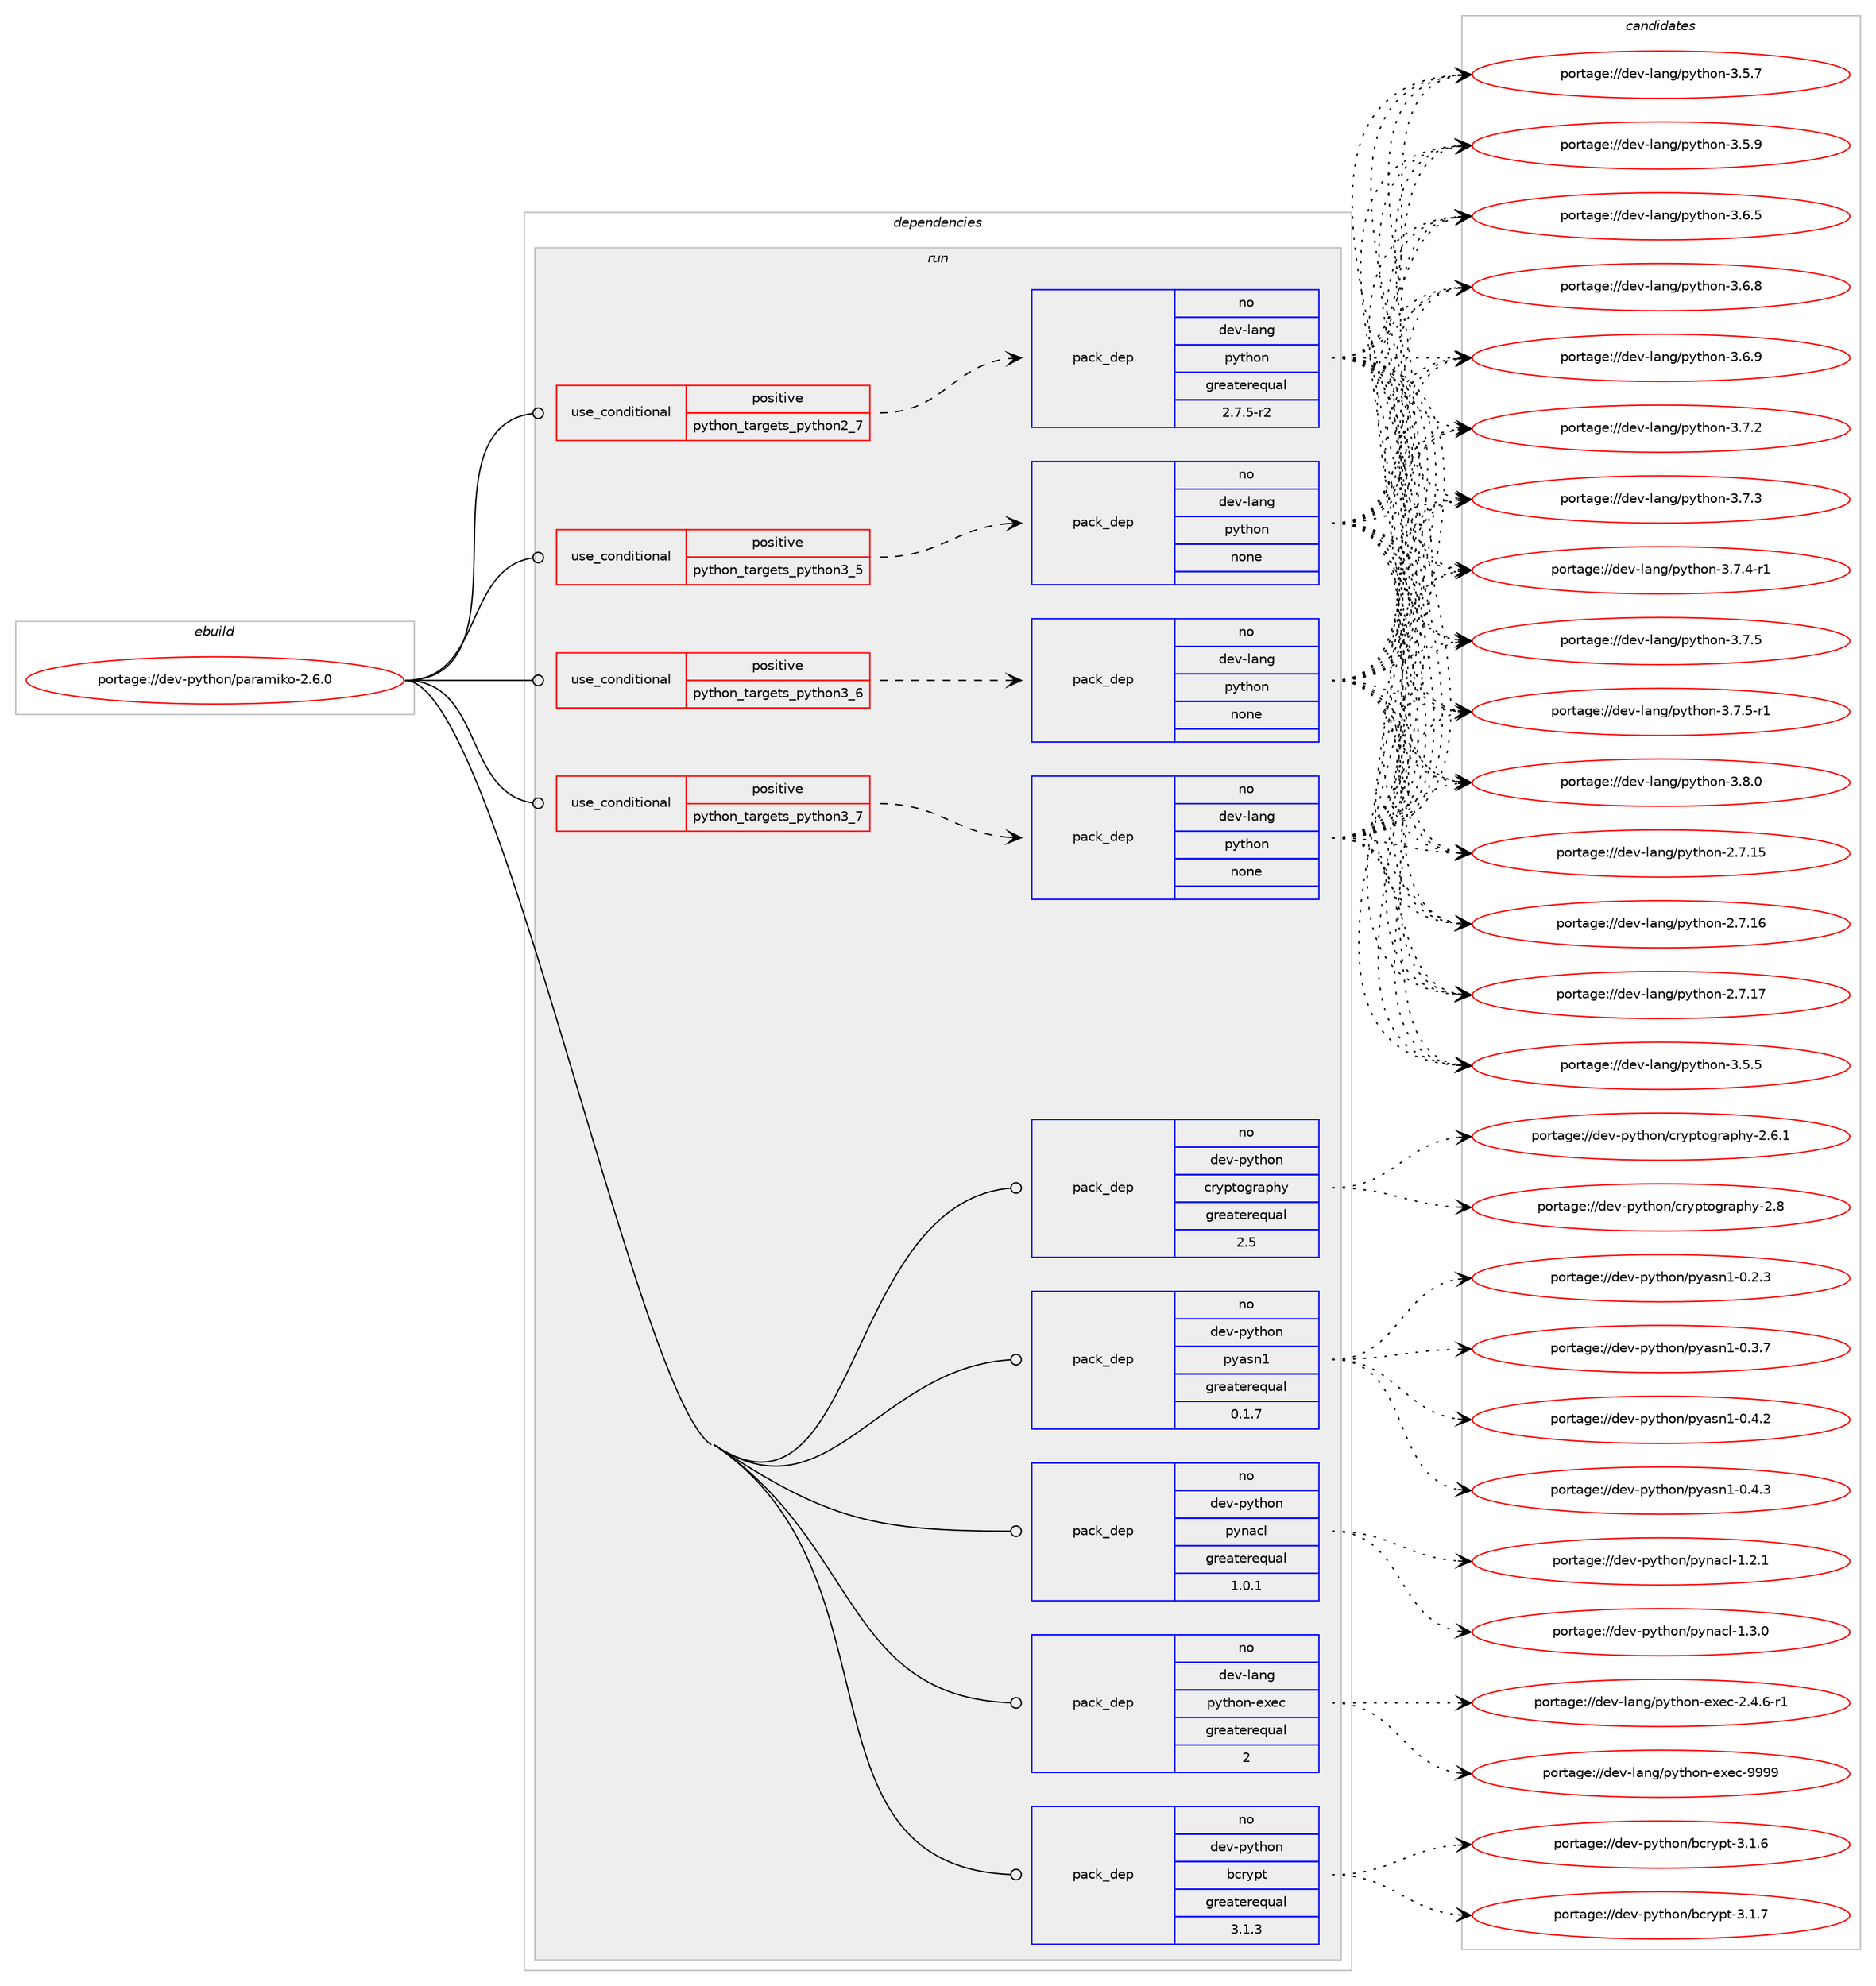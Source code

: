 digraph prolog {

# *************
# Graph options
# *************

newrank=true;
concentrate=true;
compound=true;
graph [rankdir=LR,fontname=Helvetica,fontsize=10,ranksep=1.5];#, ranksep=2.5, nodesep=0.2];
edge  [arrowhead=vee];
node  [fontname=Helvetica,fontsize=10];

# **********
# The ebuild
# **********

subgraph cluster_leftcol {
color=gray;
rank=same;
label=<<i>ebuild</i>>;
id [label="portage://dev-python/paramiko-2.6.0", color=red, width=4, href="../dev-python/paramiko-2.6.0.svg"];
}

# ****************
# The dependencies
# ****************

subgraph cluster_midcol {
color=gray;
label=<<i>dependencies</i>>;
subgraph cluster_compile {
fillcolor="#eeeeee";
style=filled;
label=<<i>compile</i>>;
}
subgraph cluster_compileandrun {
fillcolor="#eeeeee";
style=filled;
label=<<i>compile and run</i>>;
}
subgraph cluster_run {
fillcolor="#eeeeee";
style=filled;
label=<<i>run</i>>;
subgraph cond33348 {
dependency155619 [label=<<TABLE BORDER="0" CELLBORDER="1" CELLSPACING="0" CELLPADDING="4"><TR><TD ROWSPAN="3" CELLPADDING="10">use_conditional</TD></TR><TR><TD>positive</TD></TR><TR><TD>python_targets_python2_7</TD></TR></TABLE>>, shape=none, color=red];
subgraph pack118910 {
dependency155620 [label=<<TABLE BORDER="0" CELLBORDER="1" CELLSPACING="0" CELLPADDING="4" WIDTH="220"><TR><TD ROWSPAN="6" CELLPADDING="30">pack_dep</TD></TR><TR><TD WIDTH="110">no</TD></TR><TR><TD>dev-lang</TD></TR><TR><TD>python</TD></TR><TR><TD>greaterequal</TD></TR><TR><TD>2.7.5-r2</TD></TR></TABLE>>, shape=none, color=blue];
}
dependency155619:e -> dependency155620:w [weight=20,style="dashed",arrowhead="vee"];
}
id:e -> dependency155619:w [weight=20,style="solid",arrowhead="odot"];
subgraph cond33349 {
dependency155621 [label=<<TABLE BORDER="0" CELLBORDER="1" CELLSPACING="0" CELLPADDING="4"><TR><TD ROWSPAN="3" CELLPADDING="10">use_conditional</TD></TR><TR><TD>positive</TD></TR><TR><TD>python_targets_python3_5</TD></TR></TABLE>>, shape=none, color=red];
subgraph pack118911 {
dependency155622 [label=<<TABLE BORDER="0" CELLBORDER="1" CELLSPACING="0" CELLPADDING="4" WIDTH="220"><TR><TD ROWSPAN="6" CELLPADDING="30">pack_dep</TD></TR><TR><TD WIDTH="110">no</TD></TR><TR><TD>dev-lang</TD></TR><TR><TD>python</TD></TR><TR><TD>none</TD></TR><TR><TD></TD></TR></TABLE>>, shape=none, color=blue];
}
dependency155621:e -> dependency155622:w [weight=20,style="dashed",arrowhead="vee"];
}
id:e -> dependency155621:w [weight=20,style="solid",arrowhead="odot"];
subgraph cond33350 {
dependency155623 [label=<<TABLE BORDER="0" CELLBORDER="1" CELLSPACING="0" CELLPADDING="4"><TR><TD ROWSPAN="3" CELLPADDING="10">use_conditional</TD></TR><TR><TD>positive</TD></TR><TR><TD>python_targets_python3_6</TD></TR></TABLE>>, shape=none, color=red];
subgraph pack118912 {
dependency155624 [label=<<TABLE BORDER="0" CELLBORDER="1" CELLSPACING="0" CELLPADDING="4" WIDTH="220"><TR><TD ROWSPAN="6" CELLPADDING="30">pack_dep</TD></TR><TR><TD WIDTH="110">no</TD></TR><TR><TD>dev-lang</TD></TR><TR><TD>python</TD></TR><TR><TD>none</TD></TR><TR><TD></TD></TR></TABLE>>, shape=none, color=blue];
}
dependency155623:e -> dependency155624:w [weight=20,style="dashed",arrowhead="vee"];
}
id:e -> dependency155623:w [weight=20,style="solid",arrowhead="odot"];
subgraph cond33351 {
dependency155625 [label=<<TABLE BORDER="0" CELLBORDER="1" CELLSPACING="0" CELLPADDING="4"><TR><TD ROWSPAN="3" CELLPADDING="10">use_conditional</TD></TR><TR><TD>positive</TD></TR><TR><TD>python_targets_python3_7</TD></TR></TABLE>>, shape=none, color=red];
subgraph pack118913 {
dependency155626 [label=<<TABLE BORDER="0" CELLBORDER="1" CELLSPACING="0" CELLPADDING="4" WIDTH="220"><TR><TD ROWSPAN="6" CELLPADDING="30">pack_dep</TD></TR><TR><TD WIDTH="110">no</TD></TR><TR><TD>dev-lang</TD></TR><TR><TD>python</TD></TR><TR><TD>none</TD></TR><TR><TD></TD></TR></TABLE>>, shape=none, color=blue];
}
dependency155625:e -> dependency155626:w [weight=20,style="dashed",arrowhead="vee"];
}
id:e -> dependency155625:w [weight=20,style="solid",arrowhead="odot"];
subgraph pack118914 {
dependency155627 [label=<<TABLE BORDER="0" CELLBORDER="1" CELLSPACING="0" CELLPADDING="4" WIDTH="220"><TR><TD ROWSPAN="6" CELLPADDING="30">pack_dep</TD></TR><TR><TD WIDTH="110">no</TD></TR><TR><TD>dev-lang</TD></TR><TR><TD>python-exec</TD></TR><TR><TD>greaterequal</TD></TR><TR><TD>2</TD></TR></TABLE>>, shape=none, color=blue];
}
id:e -> dependency155627:w [weight=20,style="solid",arrowhead="odot"];
subgraph pack118915 {
dependency155628 [label=<<TABLE BORDER="0" CELLBORDER="1" CELLSPACING="0" CELLPADDING="4" WIDTH="220"><TR><TD ROWSPAN="6" CELLPADDING="30">pack_dep</TD></TR><TR><TD WIDTH="110">no</TD></TR><TR><TD>dev-python</TD></TR><TR><TD>bcrypt</TD></TR><TR><TD>greaterequal</TD></TR><TR><TD>3.1.3</TD></TR></TABLE>>, shape=none, color=blue];
}
id:e -> dependency155628:w [weight=20,style="solid",arrowhead="odot"];
subgraph pack118916 {
dependency155629 [label=<<TABLE BORDER="0" CELLBORDER="1" CELLSPACING="0" CELLPADDING="4" WIDTH="220"><TR><TD ROWSPAN="6" CELLPADDING="30">pack_dep</TD></TR><TR><TD WIDTH="110">no</TD></TR><TR><TD>dev-python</TD></TR><TR><TD>cryptography</TD></TR><TR><TD>greaterequal</TD></TR><TR><TD>2.5</TD></TR></TABLE>>, shape=none, color=blue];
}
id:e -> dependency155629:w [weight=20,style="solid",arrowhead="odot"];
subgraph pack118917 {
dependency155630 [label=<<TABLE BORDER="0" CELLBORDER="1" CELLSPACING="0" CELLPADDING="4" WIDTH="220"><TR><TD ROWSPAN="6" CELLPADDING="30">pack_dep</TD></TR><TR><TD WIDTH="110">no</TD></TR><TR><TD>dev-python</TD></TR><TR><TD>pyasn1</TD></TR><TR><TD>greaterequal</TD></TR><TR><TD>0.1.7</TD></TR></TABLE>>, shape=none, color=blue];
}
id:e -> dependency155630:w [weight=20,style="solid",arrowhead="odot"];
subgraph pack118918 {
dependency155631 [label=<<TABLE BORDER="0" CELLBORDER="1" CELLSPACING="0" CELLPADDING="4" WIDTH="220"><TR><TD ROWSPAN="6" CELLPADDING="30">pack_dep</TD></TR><TR><TD WIDTH="110">no</TD></TR><TR><TD>dev-python</TD></TR><TR><TD>pynacl</TD></TR><TR><TD>greaterequal</TD></TR><TR><TD>1.0.1</TD></TR></TABLE>>, shape=none, color=blue];
}
id:e -> dependency155631:w [weight=20,style="solid",arrowhead="odot"];
}
}

# **************
# The candidates
# **************

subgraph cluster_choices {
rank=same;
color=gray;
label=<<i>candidates</i>>;

subgraph choice118910 {
color=black;
nodesep=1;
choiceportage10010111845108971101034711212111610411111045504655464953 [label="portage://dev-lang/python-2.7.15", color=red, width=4,href="../dev-lang/python-2.7.15.svg"];
choiceportage10010111845108971101034711212111610411111045504655464954 [label="portage://dev-lang/python-2.7.16", color=red, width=4,href="../dev-lang/python-2.7.16.svg"];
choiceportage10010111845108971101034711212111610411111045504655464955 [label="portage://dev-lang/python-2.7.17", color=red, width=4,href="../dev-lang/python-2.7.17.svg"];
choiceportage100101118451089711010347112121116104111110455146534653 [label="portage://dev-lang/python-3.5.5", color=red, width=4,href="../dev-lang/python-3.5.5.svg"];
choiceportage100101118451089711010347112121116104111110455146534655 [label="portage://dev-lang/python-3.5.7", color=red, width=4,href="../dev-lang/python-3.5.7.svg"];
choiceportage100101118451089711010347112121116104111110455146534657 [label="portage://dev-lang/python-3.5.9", color=red, width=4,href="../dev-lang/python-3.5.9.svg"];
choiceportage100101118451089711010347112121116104111110455146544653 [label="portage://dev-lang/python-3.6.5", color=red, width=4,href="../dev-lang/python-3.6.5.svg"];
choiceportage100101118451089711010347112121116104111110455146544656 [label="portage://dev-lang/python-3.6.8", color=red, width=4,href="../dev-lang/python-3.6.8.svg"];
choiceportage100101118451089711010347112121116104111110455146544657 [label="portage://dev-lang/python-3.6.9", color=red, width=4,href="../dev-lang/python-3.6.9.svg"];
choiceportage100101118451089711010347112121116104111110455146554650 [label="portage://dev-lang/python-3.7.2", color=red, width=4,href="../dev-lang/python-3.7.2.svg"];
choiceportage100101118451089711010347112121116104111110455146554651 [label="portage://dev-lang/python-3.7.3", color=red, width=4,href="../dev-lang/python-3.7.3.svg"];
choiceportage1001011184510897110103471121211161041111104551465546524511449 [label="portage://dev-lang/python-3.7.4-r1", color=red, width=4,href="../dev-lang/python-3.7.4-r1.svg"];
choiceportage100101118451089711010347112121116104111110455146554653 [label="portage://dev-lang/python-3.7.5", color=red, width=4,href="../dev-lang/python-3.7.5.svg"];
choiceportage1001011184510897110103471121211161041111104551465546534511449 [label="portage://dev-lang/python-3.7.5-r1", color=red, width=4,href="../dev-lang/python-3.7.5-r1.svg"];
choiceportage100101118451089711010347112121116104111110455146564648 [label="portage://dev-lang/python-3.8.0", color=red, width=4,href="../dev-lang/python-3.8.0.svg"];
dependency155620:e -> choiceportage10010111845108971101034711212111610411111045504655464953:w [style=dotted,weight="100"];
dependency155620:e -> choiceportage10010111845108971101034711212111610411111045504655464954:w [style=dotted,weight="100"];
dependency155620:e -> choiceportage10010111845108971101034711212111610411111045504655464955:w [style=dotted,weight="100"];
dependency155620:e -> choiceportage100101118451089711010347112121116104111110455146534653:w [style=dotted,weight="100"];
dependency155620:e -> choiceportage100101118451089711010347112121116104111110455146534655:w [style=dotted,weight="100"];
dependency155620:e -> choiceportage100101118451089711010347112121116104111110455146534657:w [style=dotted,weight="100"];
dependency155620:e -> choiceportage100101118451089711010347112121116104111110455146544653:w [style=dotted,weight="100"];
dependency155620:e -> choiceportage100101118451089711010347112121116104111110455146544656:w [style=dotted,weight="100"];
dependency155620:e -> choiceportage100101118451089711010347112121116104111110455146544657:w [style=dotted,weight="100"];
dependency155620:e -> choiceportage100101118451089711010347112121116104111110455146554650:w [style=dotted,weight="100"];
dependency155620:e -> choiceportage100101118451089711010347112121116104111110455146554651:w [style=dotted,weight="100"];
dependency155620:e -> choiceportage1001011184510897110103471121211161041111104551465546524511449:w [style=dotted,weight="100"];
dependency155620:e -> choiceportage100101118451089711010347112121116104111110455146554653:w [style=dotted,weight="100"];
dependency155620:e -> choiceportage1001011184510897110103471121211161041111104551465546534511449:w [style=dotted,weight="100"];
dependency155620:e -> choiceportage100101118451089711010347112121116104111110455146564648:w [style=dotted,weight="100"];
}
subgraph choice118911 {
color=black;
nodesep=1;
choiceportage10010111845108971101034711212111610411111045504655464953 [label="portage://dev-lang/python-2.7.15", color=red, width=4,href="../dev-lang/python-2.7.15.svg"];
choiceportage10010111845108971101034711212111610411111045504655464954 [label="portage://dev-lang/python-2.7.16", color=red, width=4,href="../dev-lang/python-2.7.16.svg"];
choiceportage10010111845108971101034711212111610411111045504655464955 [label="portage://dev-lang/python-2.7.17", color=red, width=4,href="../dev-lang/python-2.7.17.svg"];
choiceportage100101118451089711010347112121116104111110455146534653 [label="portage://dev-lang/python-3.5.5", color=red, width=4,href="../dev-lang/python-3.5.5.svg"];
choiceportage100101118451089711010347112121116104111110455146534655 [label="portage://dev-lang/python-3.5.7", color=red, width=4,href="../dev-lang/python-3.5.7.svg"];
choiceportage100101118451089711010347112121116104111110455146534657 [label="portage://dev-lang/python-3.5.9", color=red, width=4,href="../dev-lang/python-3.5.9.svg"];
choiceportage100101118451089711010347112121116104111110455146544653 [label="portage://dev-lang/python-3.6.5", color=red, width=4,href="../dev-lang/python-3.6.5.svg"];
choiceportage100101118451089711010347112121116104111110455146544656 [label="portage://dev-lang/python-3.6.8", color=red, width=4,href="../dev-lang/python-3.6.8.svg"];
choiceportage100101118451089711010347112121116104111110455146544657 [label="portage://dev-lang/python-3.6.9", color=red, width=4,href="../dev-lang/python-3.6.9.svg"];
choiceportage100101118451089711010347112121116104111110455146554650 [label="portage://dev-lang/python-3.7.2", color=red, width=4,href="../dev-lang/python-3.7.2.svg"];
choiceportage100101118451089711010347112121116104111110455146554651 [label="portage://dev-lang/python-3.7.3", color=red, width=4,href="../dev-lang/python-3.7.3.svg"];
choiceportage1001011184510897110103471121211161041111104551465546524511449 [label="portage://dev-lang/python-3.7.4-r1", color=red, width=4,href="../dev-lang/python-3.7.4-r1.svg"];
choiceportage100101118451089711010347112121116104111110455146554653 [label="portage://dev-lang/python-3.7.5", color=red, width=4,href="../dev-lang/python-3.7.5.svg"];
choiceportage1001011184510897110103471121211161041111104551465546534511449 [label="portage://dev-lang/python-3.7.5-r1", color=red, width=4,href="../dev-lang/python-3.7.5-r1.svg"];
choiceportage100101118451089711010347112121116104111110455146564648 [label="portage://dev-lang/python-3.8.0", color=red, width=4,href="../dev-lang/python-3.8.0.svg"];
dependency155622:e -> choiceportage10010111845108971101034711212111610411111045504655464953:w [style=dotted,weight="100"];
dependency155622:e -> choiceportage10010111845108971101034711212111610411111045504655464954:w [style=dotted,weight="100"];
dependency155622:e -> choiceportage10010111845108971101034711212111610411111045504655464955:w [style=dotted,weight="100"];
dependency155622:e -> choiceportage100101118451089711010347112121116104111110455146534653:w [style=dotted,weight="100"];
dependency155622:e -> choiceportage100101118451089711010347112121116104111110455146534655:w [style=dotted,weight="100"];
dependency155622:e -> choiceportage100101118451089711010347112121116104111110455146534657:w [style=dotted,weight="100"];
dependency155622:e -> choiceportage100101118451089711010347112121116104111110455146544653:w [style=dotted,weight="100"];
dependency155622:e -> choiceportage100101118451089711010347112121116104111110455146544656:w [style=dotted,weight="100"];
dependency155622:e -> choiceportage100101118451089711010347112121116104111110455146544657:w [style=dotted,weight="100"];
dependency155622:e -> choiceportage100101118451089711010347112121116104111110455146554650:w [style=dotted,weight="100"];
dependency155622:e -> choiceportage100101118451089711010347112121116104111110455146554651:w [style=dotted,weight="100"];
dependency155622:e -> choiceportage1001011184510897110103471121211161041111104551465546524511449:w [style=dotted,weight="100"];
dependency155622:e -> choiceportage100101118451089711010347112121116104111110455146554653:w [style=dotted,weight="100"];
dependency155622:e -> choiceportage1001011184510897110103471121211161041111104551465546534511449:w [style=dotted,weight="100"];
dependency155622:e -> choiceportage100101118451089711010347112121116104111110455146564648:w [style=dotted,weight="100"];
}
subgraph choice118912 {
color=black;
nodesep=1;
choiceportage10010111845108971101034711212111610411111045504655464953 [label="portage://dev-lang/python-2.7.15", color=red, width=4,href="../dev-lang/python-2.7.15.svg"];
choiceportage10010111845108971101034711212111610411111045504655464954 [label="portage://dev-lang/python-2.7.16", color=red, width=4,href="../dev-lang/python-2.7.16.svg"];
choiceportage10010111845108971101034711212111610411111045504655464955 [label="portage://dev-lang/python-2.7.17", color=red, width=4,href="../dev-lang/python-2.7.17.svg"];
choiceportage100101118451089711010347112121116104111110455146534653 [label="portage://dev-lang/python-3.5.5", color=red, width=4,href="../dev-lang/python-3.5.5.svg"];
choiceportage100101118451089711010347112121116104111110455146534655 [label="portage://dev-lang/python-3.5.7", color=red, width=4,href="../dev-lang/python-3.5.7.svg"];
choiceportage100101118451089711010347112121116104111110455146534657 [label="portage://dev-lang/python-3.5.9", color=red, width=4,href="../dev-lang/python-3.5.9.svg"];
choiceportage100101118451089711010347112121116104111110455146544653 [label="portage://dev-lang/python-3.6.5", color=red, width=4,href="../dev-lang/python-3.6.5.svg"];
choiceportage100101118451089711010347112121116104111110455146544656 [label="portage://dev-lang/python-3.6.8", color=red, width=4,href="../dev-lang/python-3.6.8.svg"];
choiceportage100101118451089711010347112121116104111110455146544657 [label="portage://dev-lang/python-3.6.9", color=red, width=4,href="../dev-lang/python-3.6.9.svg"];
choiceportage100101118451089711010347112121116104111110455146554650 [label="portage://dev-lang/python-3.7.2", color=red, width=4,href="../dev-lang/python-3.7.2.svg"];
choiceportage100101118451089711010347112121116104111110455146554651 [label="portage://dev-lang/python-3.7.3", color=red, width=4,href="../dev-lang/python-3.7.3.svg"];
choiceportage1001011184510897110103471121211161041111104551465546524511449 [label="portage://dev-lang/python-3.7.4-r1", color=red, width=4,href="../dev-lang/python-3.7.4-r1.svg"];
choiceportage100101118451089711010347112121116104111110455146554653 [label="portage://dev-lang/python-3.7.5", color=red, width=4,href="../dev-lang/python-3.7.5.svg"];
choiceportage1001011184510897110103471121211161041111104551465546534511449 [label="portage://dev-lang/python-3.7.5-r1", color=red, width=4,href="../dev-lang/python-3.7.5-r1.svg"];
choiceportage100101118451089711010347112121116104111110455146564648 [label="portage://dev-lang/python-3.8.0", color=red, width=4,href="../dev-lang/python-3.8.0.svg"];
dependency155624:e -> choiceportage10010111845108971101034711212111610411111045504655464953:w [style=dotted,weight="100"];
dependency155624:e -> choiceportage10010111845108971101034711212111610411111045504655464954:w [style=dotted,weight="100"];
dependency155624:e -> choiceportage10010111845108971101034711212111610411111045504655464955:w [style=dotted,weight="100"];
dependency155624:e -> choiceportage100101118451089711010347112121116104111110455146534653:w [style=dotted,weight="100"];
dependency155624:e -> choiceportage100101118451089711010347112121116104111110455146534655:w [style=dotted,weight="100"];
dependency155624:e -> choiceportage100101118451089711010347112121116104111110455146534657:w [style=dotted,weight="100"];
dependency155624:e -> choiceportage100101118451089711010347112121116104111110455146544653:w [style=dotted,weight="100"];
dependency155624:e -> choiceportage100101118451089711010347112121116104111110455146544656:w [style=dotted,weight="100"];
dependency155624:e -> choiceportage100101118451089711010347112121116104111110455146544657:w [style=dotted,weight="100"];
dependency155624:e -> choiceportage100101118451089711010347112121116104111110455146554650:w [style=dotted,weight="100"];
dependency155624:e -> choiceportage100101118451089711010347112121116104111110455146554651:w [style=dotted,weight="100"];
dependency155624:e -> choiceportage1001011184510897110103471121211161041111104551465546524511449:w [style=dotted,weight="100"];
dependency155624:e -> choiceportage100101118451089711010347112121116104111110455146554653:w [style=dotted,weight="100"];
dependency155624:e -> choiceportage1001011184510897110103471121211161041111104551465546534511449:w [style=dotted,weight="100"];
dependency155624:e -> choiceportage100101118451089711010347112121116104111110455146564648:w [style=dotted,weight="100"];
}
subgraph choice118913 {
color=black;
nodesep=1;
choiceportage10010111845108971101034711212111610411111045504655464953 [label="portage://dev-lang/python-2.7.15", color=red, width=4,href="../dev-lang/python-2.7.15.svg"];
choiceportage10010111845108971101034711212111610411111045504655464954 [label="portage://dev-lang/python-2.7.16", color=red, width=4,href="../dev-lang/python-2.7.16.svg"];
choiceportage10010111845108971101034711212111610411111045504655464955 [label="portage://dev-lang/python-2.7.17", color=red, width=4,href="../dev-lang/python-2.7.17.svg"];
choiceportage100101118451089711010347112121116104111110455146534653 [label="portage://dev-lang/python-3.5.5", color=red, width=4,href="../dev-lang/python-3.5.5.svg"];
choiceportage100101118451089711010347112121116104111110455146534655 [label="portage://dev-lang/python-3.5.7", color=red, width=4,href="../dev-lang/python-3.5.7.svg"];
choiceportage100101118451089711010347112121116104111110455146534657 [label="portage://dev-lang/python-3.5.9", color=red, width=4,href="../dev-lang/python-3.5.9.svg"];
choiceportage100101118451089711010347112121116104111110455146544653 [label="portage://dev-lang/python-3.6.5", color=red, width=4,href="../dev-lang/python-3.6.5.svg"];
choiceportage100101118451089711010347112121116104111110455146544656 [label="portage://dev-lang/python-3.6.8", color=red, width=4,href="../dev-lang/python-3.6.8.svg"];
choiceportage100101118451089711010347112121116104111110455146544657 [label="portage://dev-lang/python-3.6.9", color=red, width=4,href="../dev-lang/python-3.6.9.svg"];
choiceportage100101118451089711010347112121116104111110455146554650 [label="portage://dev-lang/python-3.7.2", color=red, width=4,href="../dev-lang/python-3.7.2.svg"];
choiceportage100101118451089711010347112121116104111110455146554651 [label="portage://dev-lang/python-3.7.3", color=red, width=4,href="../dev-lang/python-3.7.3.svg"];
choiceportage1001011184510897110103471121211161041111104551465546524511449 [label="portage://dev-lang/python-3.7.4-r1", color=red, width=4,href="../dev-lang/python-3.7.4-r1.svg"];
choiceportage100101118451089711010347112121116104111110455146554653 [label="portage://dev-lang/python-3.7.5", color=red, width=4,href="../dev-lang/python-3.7.5.svg"];
choiceportage1001011184510897110103471121211161041111104551465546534511449 [label="portage://dev-lang/python-3.7.5-r1", color=red, width=4,href="../dev-lang/python-3.7.5-r1.svg"];
choiceportage100101118451089711010347112121116104111110455146564648 [label="portage://dev-lang/python-3.8.0", color=red, width=4,href="../dev-lang/python-3.8.0.svg"];
dependency155626:e -> choiceportage10010111845108971101034711212111610411111045504655464953:w [style=dotted,weight="100"];
dependency155626:e -> choiceportage10010111845108971101034711212111610411111045504655464954:w [style=dotted,weight="100"];
dependency155626:e -> choiceportage10010111845108971101034711212111610411111045504655464955:w [style=dotted,weight="100"];
dependency155626:e -> choiceportage100101118451089711010347112121116104111110455146534653:w [style=dotted,weight="100"];
dependency155626:e -> choiceportage100101118451089711010347112121116104111110455146534655:w [style=dotted,weight="100"];
dependency155626:e -> choiceportage100101118451089711010347112121116104111110455146534657:w [style=dotted,weight="100"];
dependency155626:e -> choiceportage100101118451089711010347112121116104111110455146544653:w [style=dotted,weight="100"];
dependency155626:e -> choiceportage100101118451089711010347112121116104111110455146544656:w [style=dotted,weight="100"];
dependency155626:e -> choiceportage100101118451089711010347112121116104111110455146544657:w [style=dotted,weight="100"];
dependency155626:e -> choiceportage100101118451089711010347112121116104111110455146554650:w [style=dotted,weight="100"];
dependency155626:e -> choiceportage100101118451089711010347112121116104111110455146554651:w [style=dotted,weight="100"];
dependency155626:e -> choiceportage1001011184510897110103471121211161041111104551465546524511449:w [style=dotted,weight="100"];
dependency155626:e -> choiceportage100101118451089711010347112121116104111110455146554653:w [style=dotted,weight="100"];
dependency155626:e -> choiceportage1001011184510897110103471121211161041111104551465546534511449:w [style=dotted,weight="100"];
dependency155626:e -> choiceportage100101118451089711010347112121116104111110455146564648:w [style=dotted,weight="100"];
}
subgraph choice118914 {
color=black;
nodesep=1;
choiceportage10010111845108971101034711212111610411111045101120101994550465246544511449 [label="portage://dev-lang/python-exec-2.4.6-r1", color=red, width=4,href="../dev-lang/python-exec-2.4.6-r1.svg"];
choiceportage10010111845108971101034711212111610411111045101120101994557575757 [label="portage://dev-lang/python-exec-9999", color=red, width=4,href="../dev-lang/python-exec-9999.svg"];
dependency155627:e -> choiceportage10010111845108971101034711212111610411111045101120101994550465246544511449:w [style=dotted,weight="100"];
dependency155627:e -> choiceportage10010111845108971101034711212111610411111045101120101994557575757:w [style=dotted,weight="100"];
}
subgraph choice118915 {
color=black;
nodesep=1;
choiceportage10010111845112121116104111110479899114121112116455146494654 [label="portage://dev-python/bcrypt-3.1.6", color=red, width=4,href="../dev-python/bcrypt-3.1.6.svg"];
choiceportage10010111845112121116104111110479899114121112116455146494655 [label="portage://dev-python/bcrypt-3.1.7", color=red, width=4,href="../dev-python/bcrypt-3.1.7.svg"];
dependency155628:e -> choiceportage10010111845112121116104111110479899114121112116455146494654:w [style=dotted,weight="100"];
dependency155628:e -> choiceportage10010111845112121116104111110479899114121112116455146494655:w [style=dotted,weight="100"];
}
subgraph choice118916 {
color=black;
nodesep=1;
choiceportage10010111845112121116104111110479911412111211611110311497112104121455046544649 [label="portage://dev-python/cryptography-2.6.1", color=red, width=4,href="../dev-python/cryptography-2.6.1.svg"];
choiceportage1001011184511212111610411111047991141211121161111031149711210412145504656 [label="portage://dev-python/cryptography-2.8", color=red, width=4,href="../dev-python/cryptography-2.8.svg"];
dependency155629:e -> choiceportage10010111845112121116104111110479911412111211611110311497112104121455046544649:w [style=dotted,weight="100"];
dependency155629:e -> choiceportage1001011184511212111610411111047991141211121161111031149711210412145504656:w [style=dotted,weight="100"];
}
subgraph choice118917 {
color=black;
nodesep=1;
choiceportage10010111845112121116104111110471121219711511049454846504651 [label="portage://dev-python/pyasn1-0.2.3", color=red, width=4,href="../dev-python/pyasn1-0.2.3.svg"];
choiceportage10010111845112121116104111110471121219711511049454846514655 [label="portage://dev-python/pyasn1-0.3.7", color=red, width=4,href="../dev-python/pyasn1-0.3.7.svg"];
choiceportage10010111845112121116104111110471121219711511049454846524650 [label="portage://dev-python/pyasn1-0.4.2", color=red, width=4,href="../dev-python/pyasn1-0.4.2.svg"];
choiceportage10010111845112121116104111110471121219711511049454846524651 [label="portage://dev-python/pyasn1-0.4.3", color=red, width=4,href="../dev-python/pyasn1-0.4.3.svg"];
dependency155630:e -> choiceportage10010111845112121116104111110471121219711511049454846504651:w [style=dotted,weight="100"];
dependency155630:e -> choiceportage10010111845112121116104111110471121219711511049454846514655:w [style=dotted,weight="100"];
dependency155630:e -> choiceportage10010111845112121116104111110471121219711511049454846524650:w [style=dotted,weight="100"];
dependency155630:e -> choiceportage10010111845112121116104111110471121219711511049454846524651:w [style=dotted,weight="100"];
}
subgraph choice118918 {
color=black;
nodesep=1;
choiceportage10010111845112121116104111110471121211109799108454946504649 [label="portage://dev-python/pynacl-1.2.1", color=red, width=4,href="../dev-python/pynacl-1.2.1.svg"];
choiceportage10010111845112121116104111110471121211109799108454946514648 [label="portage://dev-python/pynacl-1.3.0", color=red, width=4,href="../dev-python/pynacl-1.3.0.svg"];
dependency155631:e -> choiceportage10010111845112121116104111110471121211109799108454946504649:w [style=dotted,weight="100"];
dependency155631:e -> choiceportage10010111845112121116104111110471121211109799108454946514648:w [style=dotted,weight="100"];
}
}

}
